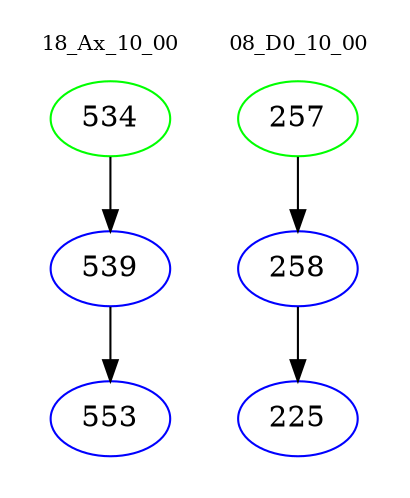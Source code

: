 digraph{
subgraph cluster_0 {
color = white
label = "18_Ax_10_00";
fontsize=10;
T0_534 [label="534", color="green"]
T0_534 -> T0_539 [color="black"]
T0_539 [label="539", color="blue"]
T0_539 -> T0_553 [color="black"]
T0_553 [label="553", color="blue"]
}
subgraph cluster_1 {
color = white
label = "08_D0_10_00";
fontsize=10;
T1_257 [label="257", color="green"]
T1_257 -> T1_258 [color="black"]
T1_258 [label="258", color="blue"]
T1_258 -> T1_225 [color="black"]
T1_225 [label="225", color="blue"]
}
}
